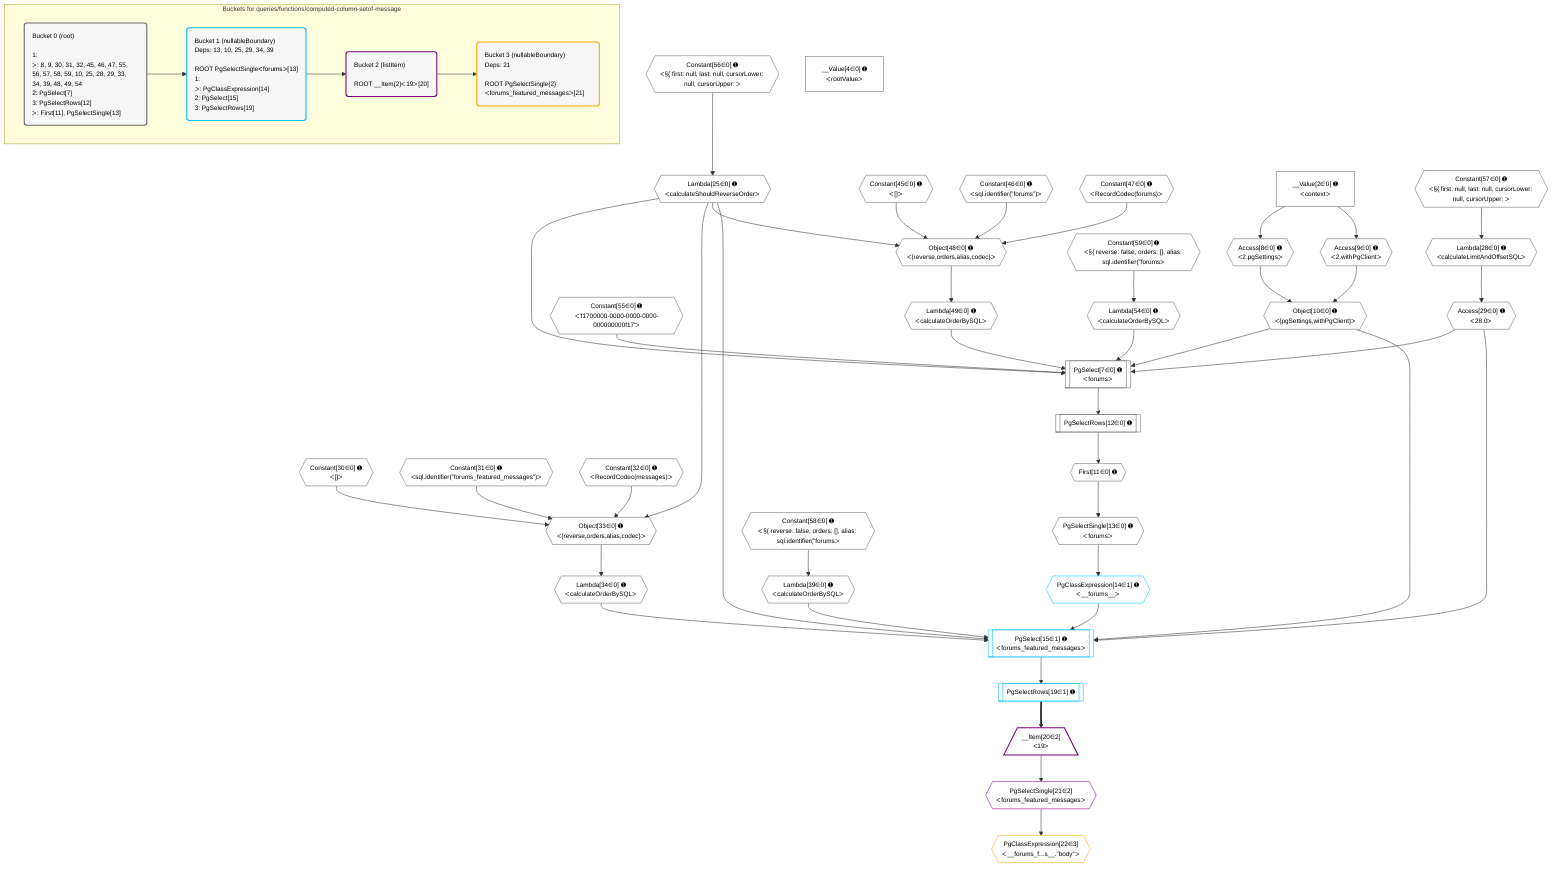 %%{init: {'themeVariables': { 'fontSize': '12px'}}}%%
graph TD
    classDef path fill:#eee,stroke:#000,color:#000
    classDef plan fill:#fff,stroke-width:1px,color:#000
    classDef itemplan fill:#fff,stroke-width:2px,color:#000
    classDef unbatchedplan fill:#dff,stroke-width:1px,color:#000
    classDef sideeffectplan fill:#fcc,stroke-width:2px,color:#000
    classDef bucket fill:#f6f6f6,color:#000,stroke-width:2px,text-align:left


    %% plan dependencies
    PgSelect7[["PgSelect[7∈0] ➊<br />ᐸforumsᐳ"]]:::plan
    Object10{{"Object[10∈0] ➊<br />ᐸ{pgSettings,withPgClient}ᐳ"}}:::plan
    Constant55{{"Constant[55∈0] ➊<br />ᐸ'f1700000-0000-0000-0000-000000000f17'ᐳ"}}:::plan
    Lambda25{{"Lambda[25∈0] ➊<br />ᐸcalculateShouldReverseOrderᐳ"}}:::plan
    Access29{{"Access[29∈0] ➊<br />ᐸ28.0ᐳ"}}:::plan
    Lambda49{{"Lambda[49∈0] ➊<br />ᐸcalculateOrderBySQLᐳ"}}:::plan
    Lambda54{{"Lambda[54∈0] ➊<br />ᐸcalculateOrderBySQLᐳ"}}:::plan
    Object10 & Constant55 & Lambda25 & Access29 & Lambda49 & Lambda54 --> PgSelect7
    Object33{{"Object[33∈0] ➊<br />ᐸ{reverse,orders,alias,codec}ᐳ"}}:::plan
    Constant30{{"Constant[30∈0] ➊<br />ᐸ[]ᐳ"}}:::plan
    Constant31{{"Constant[31∈0] ➊<br />ᐸsql.identifier(”forums_featured_messages”)ᐳ"}}:::plan
    Constant32{{"Constant[32∈0] ➊<br />ᐸRecordCodec(messages)ᐳ"}}:::plan
    Lambda25 & Constant30 & Constant31 & Constant32 --> Object33
    Object48{{"Object[48∈0] ➊<br />ᐸ{reverse,orders,alias,codec}ᐳ"}}:::plan
    Constant45{{"Constant[45∈0] ➊<br />ᐸ[]ᐳ"}}:::plan
    Constant46{{"Constant[46∈0] ➊<br />ᐸsql.identifier(”forums”)ᐳ"}}:::plan
    Constant47{{"Constant[47∈0] ➊<br />ᐸRecordCodec(forums)ᐳ"}}:::plan
    Lambda25 & Constant45 & Constant46 & Constant47 --> Object48
    Access8{{"Access[8∈0] ➊<br />ᐸ2.pgSettingsᐳ"}}:::plan
    Access9{{"Access[9∈0] ➊<br />ᐸ2.withPgClientᐳ"}}:::plan
    Access8 & Access9 --> Object10
    __Value2["__Value[2∈0] ➊<br />ᐸcontextᐳ"]:::plan
    __Value2 --> Access8
    __Value2 --> Access9
    First11{{"First[11∈0] ➊"}}:::plan
    PgSelectRows12[["PgSelectRows[12∈0] ➊"]]:::plan
    PgSelectRows12 --> First11
    PgSelect7 --> PgSelectRows12
    PgSelectSingle13{{"PgSelectSingle[13∈0] ➊<br />ᐸforumsᐳ"}}:::plan
    First11 --> PgSelectSingle13
    Constant56{{"Constant[56∈0] ➊<br />ᐸ§{ first: null, last: null, cursorLower: null, cursorUpper: ᐳ"}}:::plan
    Constant56 --> Lambda25
    Lambda28{{"Lambda[28∈0] ➊<br />ᐸcalculateLimitAndOffsetSQLᐳ"}}:::plan
    Constant57{{"Constant[57∈0] ➊<br />ᐸ§{ first: null, last: null, cursorLower: null, cursorUpper: ᐳ"}}:::plan
    Constant57 --> Lambda28
    Lambda28 --> Access29
    Lambda34{{"Lambda[34∈0] ➊<br />ᐸcalculateOrderBySQLᐳ"}}:::plan
    Object33 --> Lambda34
    Lambda39{{"Lambda[39∈0] ➊<br />ᐸcalculateOrderBySQLᐳ"}}:::plan
    Constant58{{"Constant[58∈0] ➊<br />ᐸ§{ reverse: false, orders: [], alias: sql.identifier(”forumsᐳ"}}:::plan
    Constant58 --> Lambda39
    Object48 --> Lambda49
    Constant59{{"Constant[59∈0] ➊<br />ᐸ§{ reverse: false, orders: [], alias: sql.identifier(”forumsᐳ"}}:::plan
    Constant59 --> Lambda54
    __Value4["__Value[4∈0] ➊<br />ᐸrootValueᐳ"]:::plan
    PgSelect15[["PgSelect[15∈1] ➊<br />ᐸforums_featured_messagesᐳ"]]:::plan
    PgClassExpression14{{"PgClassExpression[14∈1] ➊<br />ᐸ__forums__ᐳ"}}:::plan
    Object10 & PgClassExpression14 & Lambda25 & Access29 & Lambda34 & Lambda39 --> PgSelect15
    PgSelectSingle13 --> PgClassExpression14
    PgSelectRows19[["PgSelectRows[19∈1] ➊"]]:::plan
    PgSelect15 --> PgSelectRows19
    __Item20[/"__Item[20∈2]<br />ᐸ19ᐳ"\]:::itemplan
    PgSelectRows19 ==> __Item20
    PgSelectSingle21{{"PgSelectSingle[21∈2]<br />ᐸforums_featured_messagesᐳ"}}:::plan
    __Item20 --> PgSelectSingle21
    PgClassExpression22{{"PgClassExpression[22∈3]<br />ᐸ__forums_f...s__.”body”ᐳ"}}:::plan
    PgSelectSingle21 --> PgClassExpression22

    %% define steps

    subgraph "Buckets for queries/functions/computed-column-setof-message"
    Bucket0("Bucket 0 (root)<br /><br />1: <br />ᐳ: 8, 9, 30, 31, 32, 45, 46, 47, 55, 56, 57, 58, 59, 10, 25, 28, 29, 33, 34, 39, 48, 49, 54<br />2: PgSelect[7]<br />3: PgSelectRows[12]<br />ᐳ: First[11], PgSelectSingle[13]"):::bucket
    classDef bucket0 stroke:#696969
    class Bucket0,__Value2,__Value4,PgSelect7,Access8,Access9,Object10,First11,PgSelectRows12,PgSelectSingle13,Lambda25,Lambda28,Access29,Constant30,Constant31,Constant32,Object33,Lambda34,Lambda39,Constant45,Constant46,Constant47,Object48,Lambda49,Lambda54,Constant55,Constant56,Constant57,Constant58,Constant59 bucket0
    Bucket1("Bucket 1 (nullableBoundary)<br />Deps: 13, 10, 25, 29, 34, 39<br /><br />ROOT PgSelectSingleᐸforumsᐳ[13]<br />1: <br />ᐳ: PgClassExpression[14]<br />2: PgSelect[15]<br />3: PgSelectRows[19]"):::bucket
    classDef bucket1 stroke:#00bfff
    class Bucket1,PgClassExpression14,PgSelect15,PgSelectRows19 bucket1
    Bucket2("Bucket 2 (listItem)<br /><br />ROOT __Item{2}ᐸ19ᐳ[20]"):::bucket
    classDef bucket2 stroke:#7f007f
    class Bucket2,__Item20,PgSelectSingle21 bucket2
    Bucket3("Bucket 3 (nullableBoundary)<br />Deps: 21<br /><br />ROOT PgSelectSingle{2}ᐸforums_featured_messagesᐳ[21]"):::bucket
    classDef bucket3 stroke:#ffa500
    class Bucket3,PgClassExpression22 bucket3
    Bucket0 --> Bucket1
    Bucket1 --> Bucket2
    Bucket2 --> Bucket3
    end